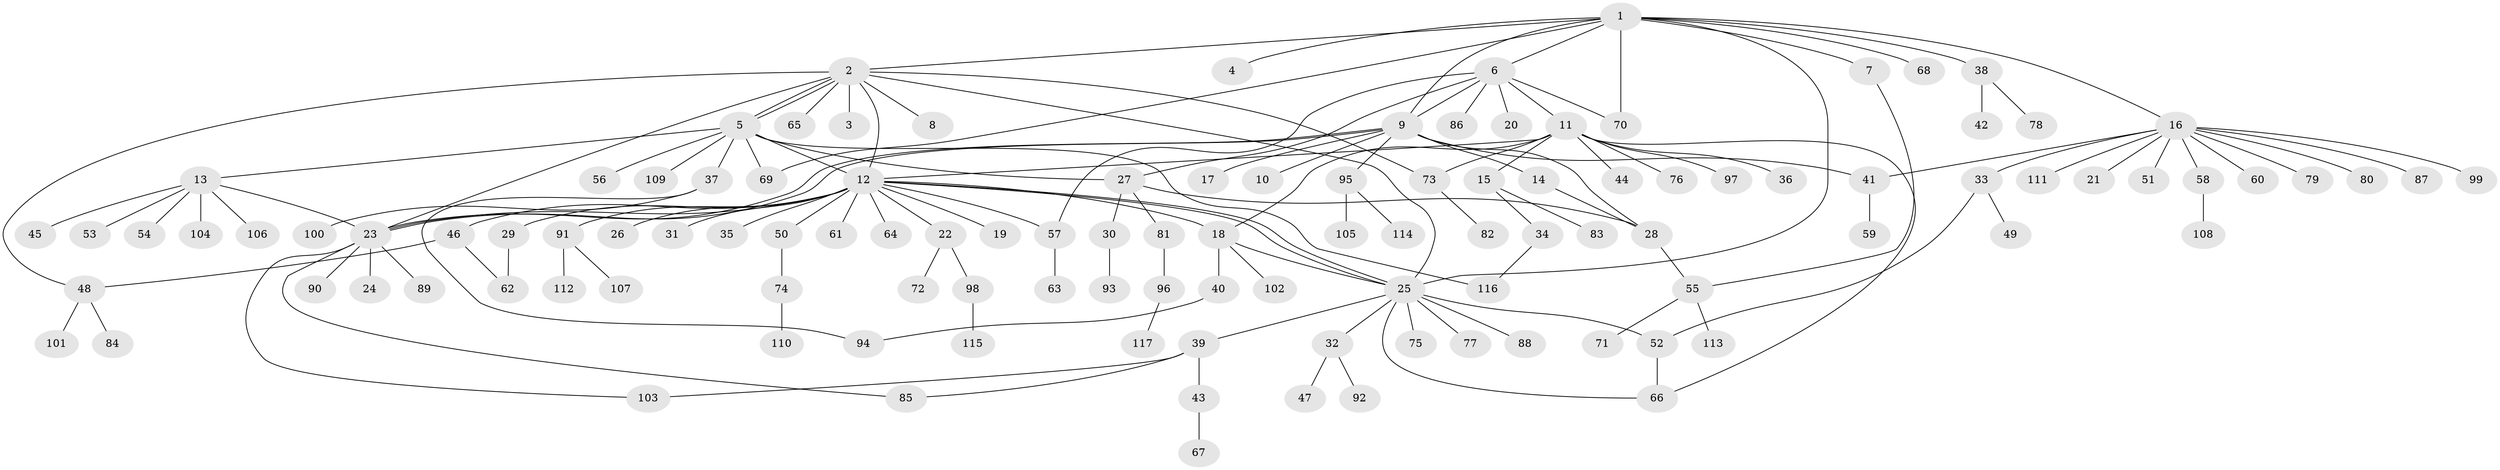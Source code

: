 // Generated by graph-tools (version 1.1) at 2025/01/03/09/25 03:01:53]
// undirected, 117 vertices, 147 edges
graph export_dot {
graph [start="1"]
  node [color=gray90,style=filled];
  1;
  2;
  3;
  4;
  5;
  6;
  7;
  8;
  9;
  10;
  11;
  12;
  13;
  14;
  15;
  16;
  17;
  18;
  19;
  20;
  21;
  22;
  23;
  24;
  25;
  26;
  27;
  28;
  29;
  30;
  31;
  32;
  33;
  34;
  35;
  36;
  37;
  38;
  39;
  40;
  41;
  42;
  43;
  44;
  45;
  46;
  47;
  48;
  49;
  50;
  51;
  52;
  53;
  54;
  55;
  56;
  57;
  58;
  59;
  60;
  61;
  62;
  63;
  64;
  65;
  66;
  67;
  68;
  69;
  70;
  71;
  72;
  73;
  74;
  75;
  76;
  77;
  78;
  79;
  80;
  81;
  82;
  83;
  84;
  85;
  86;
  87;
  88;
  89;
  90;
  91;
  92;
  93;
  94;
  95;
  96;
  97;
  98;
  99;
  100;
  101;
  102;
  103;
  104;
  105;
  106;
  107;
  108;
  109;
  110;
  111;
  112;
  113;
  114;
  115;
  116;
  117;
  1 -- 2;
  1 -- 4;
  1 -- 6;
  1 -- 7;
  1 -- 9;
  1 -- 16;
  1 -- 25;
  1 -- 38;
  1 -- 68;
  1 -- 69;
  1 -- 70;
  2 -- 3;
  2 -- 5;
  2 -- 5;
  2 -- 8;
  2 -- 12;
  2 -- 23;
  2 -- 25;
  2 -- 48;
  2 -- 65;
  2 -- 73;
  5 -- 12;
  5 -- 13;
  5 -- 27;
  5 -- 37;
  5 -- 56;
  5 -- 69;
  5 -- 109;
  5 -- 116;
  6 -- 9;
  6 -- 11;
  6 -- 20;
  6 -- 27;
  6 -- 57;
  6 -- 70;
  6 -- 86;
  7 -- 55;
  9 -- 10;
  9 -- 14;
  9 -- 17;
  9 -- 23;
  9 -- 23;
  9 -- 28;
  9 -- 41;
  9 -- 95;
  11 -- 12;
  11 -- 15;
  11 -- 18;
  11 -- 36;
  11 -- 44;
  11 -- 66;
  11 -- 73;
  11 -- 76;
  11 -- 97;
  12 -- 18;
  12 -- 19;
  12 -- 22;
  12 -- 23;
  12 -- 25;
  12 -- 25;
  12 -- 26;
  12 -- 29;
  12 -- 31;
  12 -- 35;
  12 -- 46;
  12 -- 50;
  12 -- 57;
  12 -- 61;
  12 -- 64;
  12 -- 91;
  13 -- 23;
  13 -- 45;
  13 -- 53;
  13 -- 54;
  13 -- 104;
  13 -- 106;
  14 -- 28;
  15 -- 34;
  15 -- 83;
  16 -- 21;
  16 -- 33;
  16 -- 41;
  16 -- 51;
  16 -- 58;
  16 -- 60;
  16 -- 79;
  16 -- 80;
  16 -- 87;
  16 -- 99;
  16 -- 111;
  18 -- 25;
  18 -- 40;
  18 -- 102;
  22 -- 72;
  22 -- 98;
  23 -- 24;
  23 -- 85;
  23 -- 89;
  23 -- 90;
  23 -- 103;
  25 -- 32;
  25 -- 39;
  25 -- 52;
  25 -- 66;
  25 -- 75;
  25 -- 77;
  25 -- 88;
  27 -- 28;
  27 -- 30;
  27 -- 81;
  28 -- 55;
  29 -- 62;
  30 -- 93;
  32 -- 47;
  32 -- 92;
  33 -- 49;
  33 -- 52;
  34 -- 116;
  37 -- 94;
  37 -- 100;
  38 -- 42;
  38 -- 78;
  39 -- 43;
  39 -- 85;
  39 -- 103;
  40 -- 94;
  41 -- 59;
  43 -- 67;
  46 -- 48;
  46 -- 62;
  48 -- 84;
  48 -- 101;
  50 -- 74;
  52 -- 66;
  55 -- 71;
  55 -- 113;
  57 -- 63;
  58 -- 108;
  73 -- 82;
  74 -- 110;
  81 -- 96;
  91 -- 107;
  91 -- 112;
  95 -- 105;
  95 -- 114;
  96 -- 117;
  98 -- 115;
}
